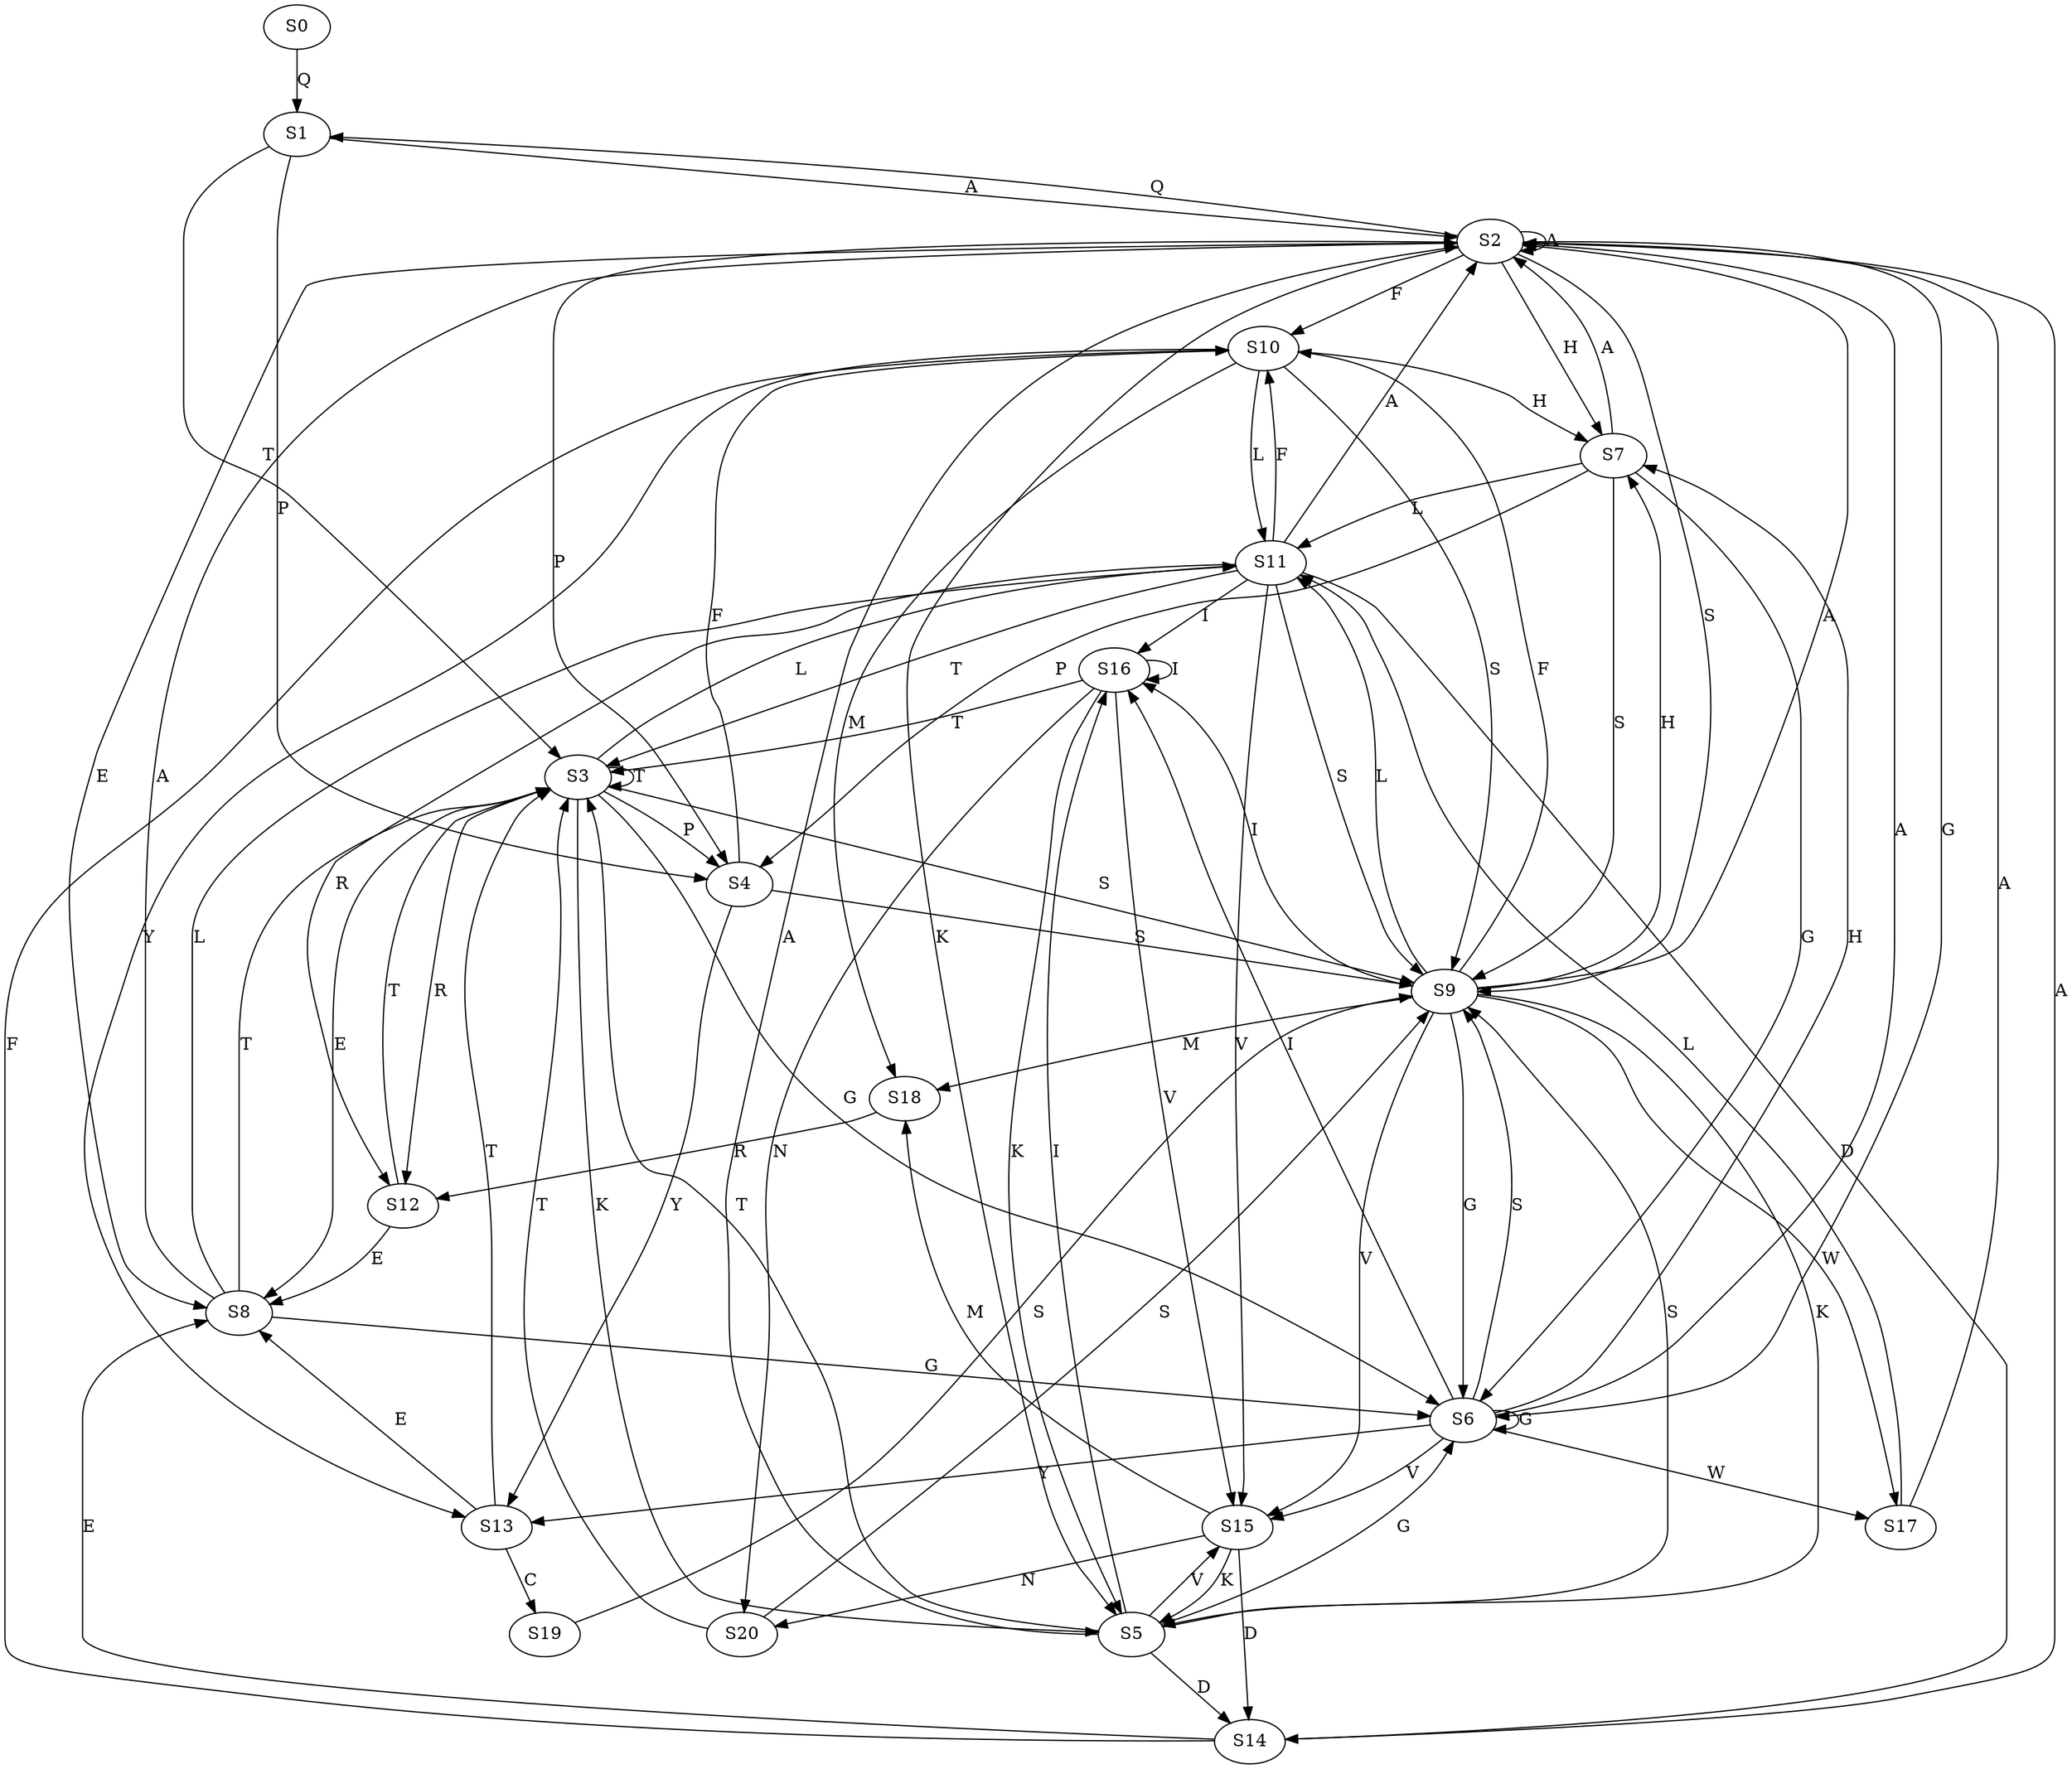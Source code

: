 strict digraph  {
	S0 -> S1 [ label = Q ];
	S1 -> S2 [ label = A ];
	S1 -> S3 [ label = T ];
	S1 -> S4 [ label = P ];
	S2 -> S4 [ label = P ];
	S2 -> S5 [ label = K ];
	S2 -> S2 [ label = A ];
	S2 -> S6 [ label = G ];
	S2 -> S7 [ label = H ];
	S2 -> S8 [ label = E ];
	S2 -> S9 [ label = S ];
	S2 -> S10 [ label = F ];
	S2 -> S1 [ label = Q ];
	S3 -> S5 [ label = K ];
	S3 -> S4 [ label = P ];
	S3 -> S3 [ label = T ];
	S3 -> S11 [ label = L ];
	S3 -> S12 [ label = R ];
	S3 -> S9 [ label = S ];
	S3 -> S6 [ label = G ];
	S3 -> S8 [ label = E ];
	S4 -> S9 [ label = S ];
	S4 -> S10 [ label = F ];
	S4 -> S13 [ label = Y ];
	S5 -> S14 [ label = D ];
	S5 -> S15 [ label = V ];
	S5 -> S6 [ label = G ];
	S5 -> S3 [ label = T ];
	S5 -> S16 [ label = I ];
	S5 -> S9 [ label = S ];
	S5 -> S2 [ label = A ];
	S6 -> S17 [ label = W ];
	S6 -> S15 [ label = V ];
	S6 -> S2 [ label = A ];
	S6 -> S13 [ label = Y ];
	S6 -> S7 [ label = H ];
	S6 -> S9 [ label = S ];
	S6 -> S16 [ label = I ];
	S6 -> S6 [ label = G ];
	S7 -> S2 [ label = A ];
	S7 -> S4 [ label = P ];
	S7 -> S9 [ label = S ];
	S7 -> S6 [ label = G ];
	S7 -> S11 [ label = L ];
	S8 -> S6 [ label = G ];
	S8 -> S2 [ label = A ];
	S8 -> S11 [ label = L ];
	S8 -> S3 [ label = T ];
	S9 -> S11 [ label = L ];
	S9 -> S6 [ label = G ];
	S9 -> S5 [ label = K ];
	S9 -> S2 [ label = A ];
	S9 -> S15 [ label = V ];
	S9 -> S18 [ label = M ];
	S9 -> S17 [ label = W ];
	S9 -> S16 [ label = I ];
	S9 -> S10 [ label = F ];
	S9 -> S7 [ label = H ];
	S10 -> S18 [ label = M ];
	S10 -> S9 [ label = S ];
	S10 -> S13 [ label = Y ];
	S10 -> S7 [ label = H ];
	S10 -> S11 [ label = L ];
	S11 -> S15 [ label = V ];
	S11 -> S2 [ label = A ];
	S11 -> S10 [ label = F ];
	S11 -> S14 [ label = D ];
	S11 -> S9 [ label = S ];
	S11 -> S16 [ label = I ];
	S11 -> S3 [ label = T ];
	S11 -> S12 [ label = R ];
	S12 -> S8 [ label = E ];
	S12 -> S3 [ label = T ];
	S13 -> S8 [ label = E ];
	S13 -> S3 [ label = T ];
	S13 -> S19 [ label = C ];
	S14 -> S2 [ label = A ];
	S14 -> S10 [ label = F ];
	S14 -> S8 [ label = E ];
	S15 -> S18 [ label = M ];
	S15 -> S20 [ label = N ];
	S15 -> S5 [ label = K ];
	S15 -> S14 [ label = D ];
	S16 -> S20 [ label = N ];
	S16 -> S5 [ label = K ];
	S16 -> S3 [ label = T ];
	S16 -> S16 [ label = I ];
	S16 -> S15 [ label = V ];
	S17 -> S2 [ label = A ];
	S17 -> S11 [ label = L ];
	S18 -> S12 [ label = R ];
	S19 -> S9 [ label = S ];
	S20 -> S3 [ label = T ];
	S20 -> S9 [ label = S ];
}
